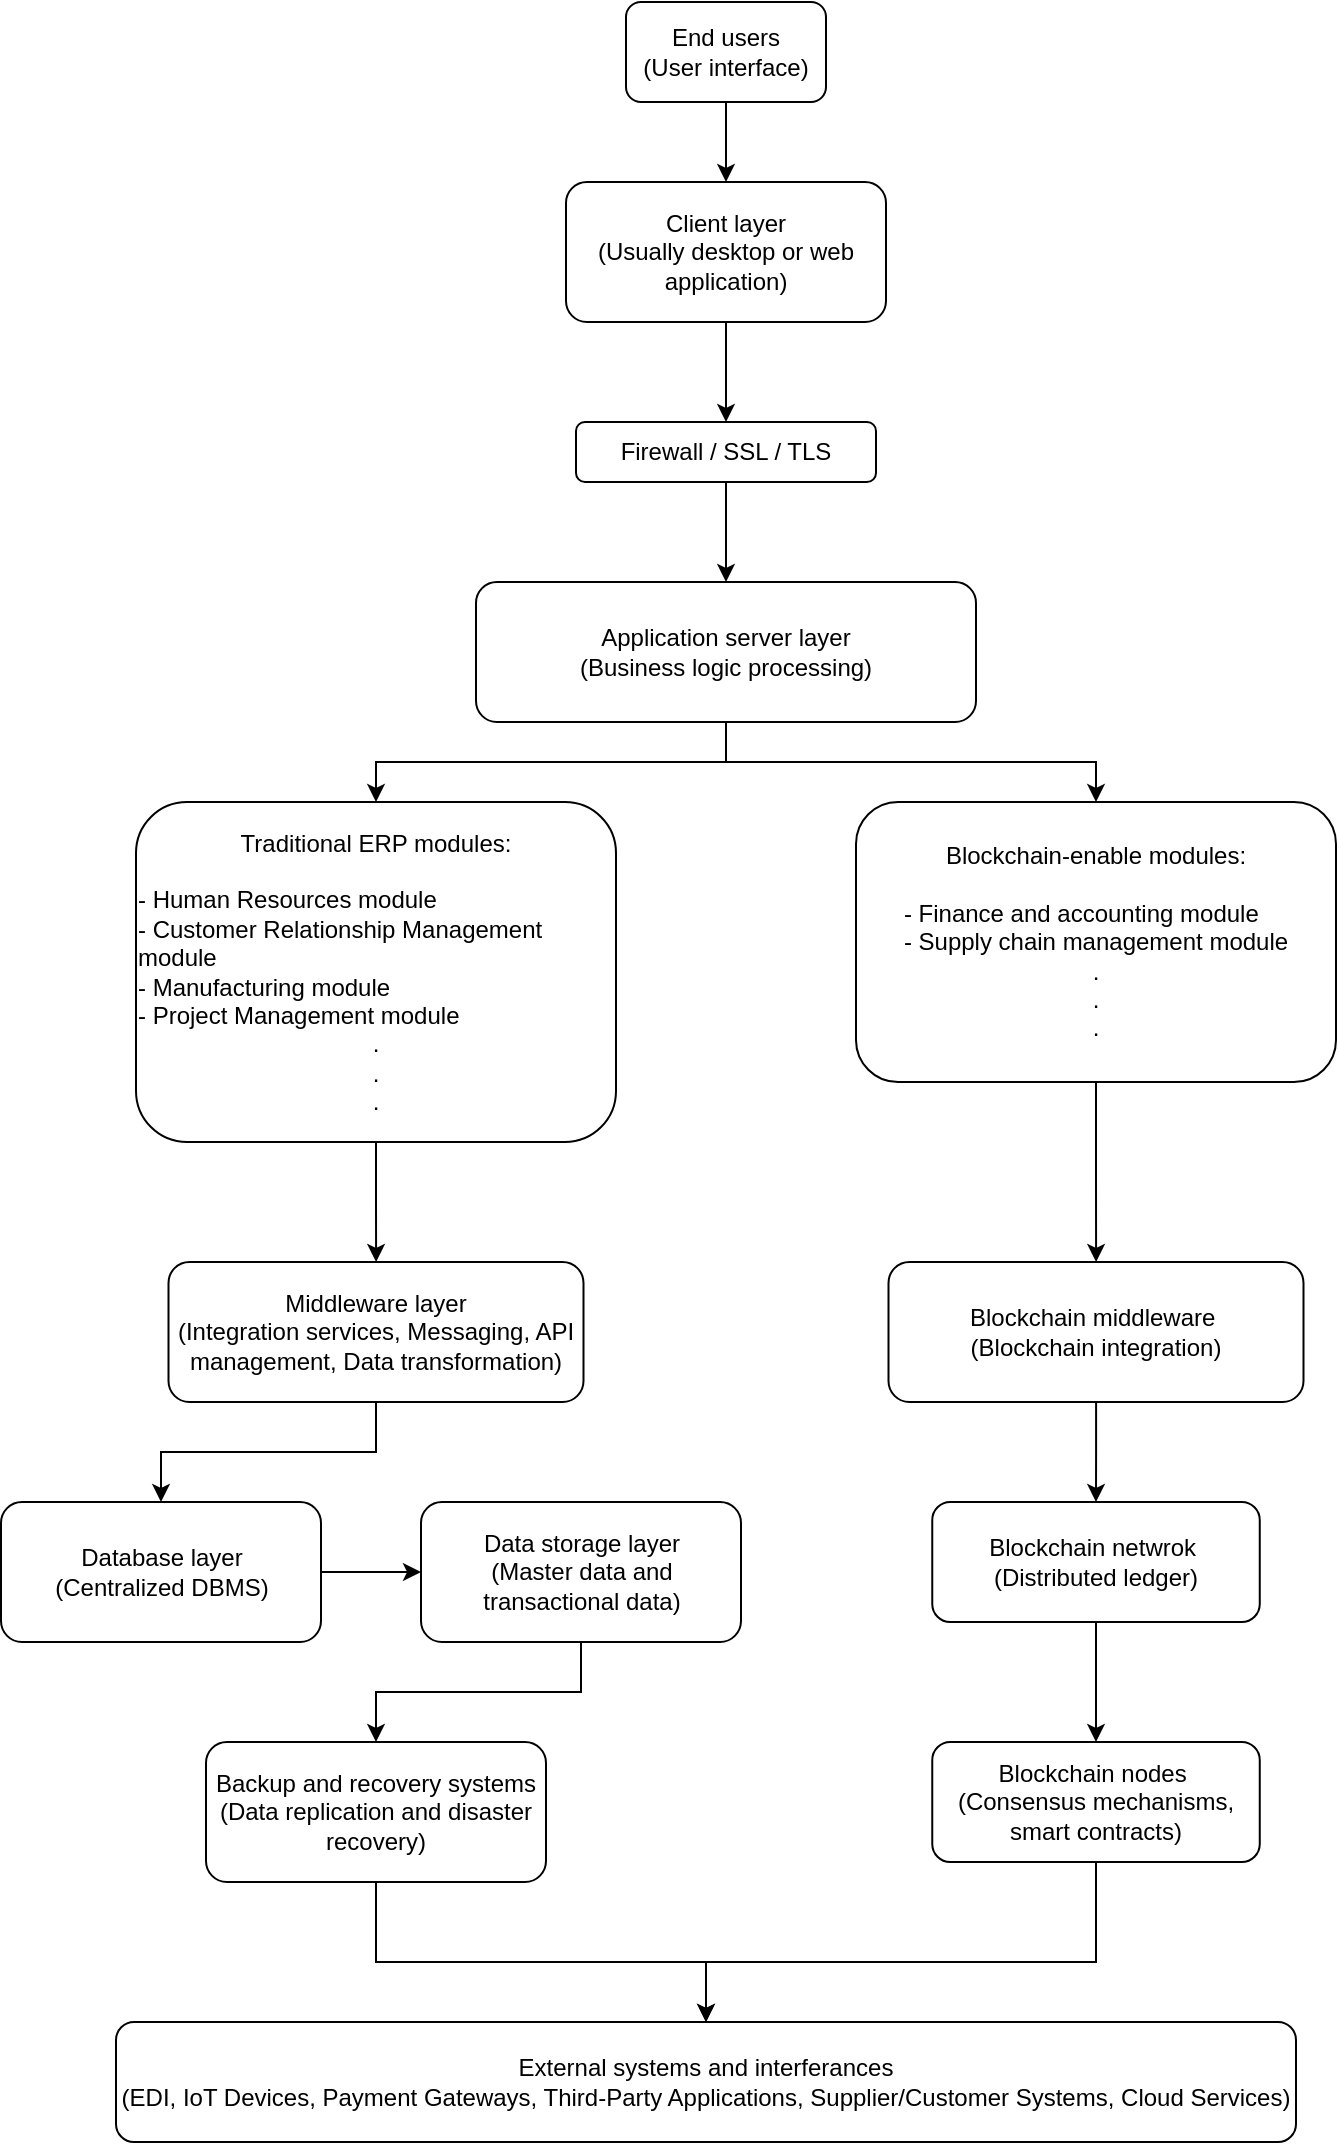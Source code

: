 <mxfile version="24.9.2">
  <diagram name="Página-1" id="eVaQWZCv_OkDyne9O0UG">
    <mxGraphModel dx="1883" dy="1202" grid="1" gridSize="10" guides="1" tooltips="1" connect="1" arrows="1" fold="1" page="1" pageScale="1" pageWidth="827" pageHeight="1169" math="0" shadow="0">
      <root>
        <mxCell id="0" />
        <mxCell id="1" parent="0" />
        <mxCell id="e-T537T6jsOM0UeFVPEj-2" style="edgeStyle=orthogonalEdgeStyle;rounded=0;orthogonalLoop=1;jettySize=auto;html=1;exitX=0.5;exitY=1;exitDx=0;exitDy=0;entryX=0.5;entryY=0;entryDx=0;entryDy=0;" edge="1" parent="1" source="e-T537T6jsOM0UeFVPEj-3" target="e-T537T6jsOM0UeFVPEj-5">
          <mxGeometry relative="1" as="geometry" />
        </mxCell>
        <mxCell id="e-T537T6jsOM0UeFVPEj-3" value="End users&lt;br&gt;(User interface)" style="rounded=1;whiteSpace=wrap;html=1;" vertex="1" parent="1">
          <mxGeometry x="365" y="40" width="100" height="50" as="geometry" />
        </mxCell>
        <mxCell id="e-T537T6jsOM0UeFVPEj-4" style="edgeStyle=orthogonalEdgeStyle;rounded=0;orthogonalLoop=1;jettySize=auto;html=1;exitX=0.5;exitY=1;exitDx=0;exitDy=0;entryX=0.5;entryY=0;entryDx=0;entryDy=0;" edge="1" parent="1" source="e-T537T6jsOM0UeFVPEj-5" target="e-T537T6jsOM0UeFVPEj-7">
          <mxGeometry relative="1" as="geometry" />
        </mxCell>
        <mxCell id="e-T537T6jsOM0UeFVPEj-5" value="Client layer&lt;div&gt;(Usually desktop or web application)&lt;/div&gt;" style="rounded=1;whiteSpace=wrap;html=1;" vertex="1" parent="1">
          <mxGeometry x="335" y="130" width="160" height="70" as="geometry" />
        </mxCell>
        <mxCell id="e-T537T6jsOM0UeFVPEj-6" value="" style="edgeStyle=orthogonalEdgeStyle;rounded=0;orthogonalLoop=1;jettySize=auto;html=1;" edge="1" parent="1" source="e-T537T6jsOM0UeFVPEj-7" target="e-T537T6jsOM0UeFVPEj-8">
          <mxGeometry relative="1" as="geometry" />
        </mxCell>
        <mxCell id="e-T537T6jsOM0UeFVPEj-7" value="Firewall / SSL / TLS" style="rounded=1;whiteSpace=wrap;html=1;" vertex="1" parent="1">
          <mxGeometry x="340" y="250" width="150" height="30" as="geometry" />
        </mxCell>
        <mxCell id="e-T537T6jsOM0UeFVPEj-12" style="edgeStyle=orthogonalEdgeStyle;rounded=0;orthogonalLoop=1;jettySize=auto;html=1;exitX=0.5;exitY=1;exitDx=0;exitDy=0;entryX=0.5;entryY=0;entryDx=0;entryDy=0;" edge="1" parent="1" source="e-T537T6jsOM0UeFVPEj-8" target="e-T537T6jsOM0UeFVPEj-9">
          <mxGeometry relative="1" as="geometry" />
        </mxCell>
        <mxCell id="e-T537T6jsOM0UeFVPEj-13" style="edgeStyle=orthogonalEdgeStyle;rounded=0;orthogonalLoop=1;jettySize=auto;html=1;exitX=0.5;exitY=1;exitDx=0;exitDy=0;entryX=0.5;entryY=0;entryDx=0;entryDy=0;" edge="1" parent="1" source="e-T537T6jsOM0UeFVPEj-8" target="e-T537T6jsOM0UeFVPEj-10">
          <mxGeometry relative="1" as="geometry" />
        </mxCell>
        <mxCell id="e-T537T6jsOM0UeFVPEj-8" value="Application server layer&lt;div&gt;(Business logic processing)&lt;/div&gt;" style="rounded=1;whiteSpace=wrap;html=1;" vertex="1" parent="1">
          <mxGeometry x="290" y="330" width="250" height="70" as="geometry" />
        </mxCell>
        <mxCell id="e-T537T6jsOM0UeFVPEj-21" value="" style="edgeStyle=orthogonalEdgeStyle;rounded=0;orthogonalLoop=1;jettySize=auto;html=1;" edge="1" parent="1" source="e-T537T6jsOM0UeFVPEj-9" target="e-T537T6jsOM0UeFVPEj-15">
          <mxGeometry relative="1" as="geometry" />
        </mxCell>
        <mxCell id="e-T537T6jsOM0UeFVPEj-9" value="Traditional ERP modules:&lt;div&gt;&lt;br&gt;&lt;div style=&quot;text-align: left;&quot;&gt;- Human Resources module&lt;/div&gt;&lt;div style=&quot;text-align: left;&quot;&gt;- Customer Relationship Management module&lt;/div&gt;&lt;div style=&quot;text-align: left;&quot;&gt;- Manufacturing module&lt;/div&gt;&lt;/div&gt;&lt;div style=&quot;text-align: left;&quot;&gt;- Project Management module&lt;/div&gt;&lt;div style=&quot;&quot;&gt;.&lt;/div&gt;&lt;div style=&quot;&quot;&gt;.&lt;/div&gt;&lt;div style=&quot;&quot;&gt;.&lt;/div&gt;" style="rounded=1;whiteSpace=wrap;html=1;" vertex="1" parent="1">
          <mxGeometry x="120" y="440" width="240" height="170" as="geometry" />
        </mxCell>
        <mxCell id="e-T537T6jsOM0UeFVPEj-28" value="" style="edgeStyle=orthogonalEdgeStyle;rounded=0;orthogonalLoop=1;jettySize=auto;html=1;" edge="1" parent="1" source="e-T537T6jsOM0UeFVPEj-10" target="e-T537T6jsOM0UeFVPEj-25">
          <mxGeometry relative="1" as="geometry" />
        </mxCell>
        <mxCell id="e-T537T6jsOM0UeFVPEj-10" value="Blockchain-enable modules:&lt;div&gt;&lt;br&gt;&lt;div style=&quot;text-align: left;&quot;&gt;- Finance and accounting module&lt;/div&gt;&lt;div style=&quot;text-align: left;&quot;&gt;- Supply chain management module&lt;/div&gt;&lt;/div&gt;&lt;div style=&quot;&quot;&gt;.&lt;/div&gt;&lt;div style=&quot;&quot;&gt;.&lt;/div&gt;&lt;div style=&quot;&quot;&gt;.&lt;/div&gt;" style="rounded=1;whiteSpace=wrap;html=1;" vertex="1" parent="1">
          <mxGeometry x="480" y="440" width="240" height="140" as="geometry" />
        </mxCell>
        <mxCell id="e-T537T6jsOM0UeFVPEj-14" style="edgeStyle=orthogonalEdgeStyle;rounded=0;orthogonalLoop=1;jettySize=auto;html=1;exitX=0.5;exitY=1;exitDx=0;exitDy=0;entryX=0.5;entryY=0;entryDx=0;entryDy=0;" edge="1" parent="1" source="e-T537T6jsOM0UeFVPEj-15" target="e-T537T6jsOM0UeFVPEj-17">
          <mxGeometry relative="1" as="geometry" />
        </mxCell>
        <mxCell id="e-T537T6jsOM0UeFVPEj-15" value="&lt;div&gt;Middleware layer&lt;/div&gt;&lt;div&gt;(Integration services, Messaging, API management, Data transformation)&lt;/div&gt;" style="rounded=1;whiteSpace=wrap;html=1;" vertex="1" parent="1">
          <mxGeometry x="136.25" y="670" width="207.5" height="70" as="geometry" />
        </mxCell>
        <mxCell id="e-T537T6jsOM0UeFVPEj-16" value="" style="edgeStyle=orthogonalEdgeStyle;rounded=0;orthogonalLoop=1;jettySize=auto;html=1;" edge="1" parent="1" source="e-T537T6jsOM0UeFVPEj-17" target="e-T537T6jsOM0UeFVPEj-19">
          <mxGeometry relative="1" as="geometry" />
        </mxCell>
        <mxCell id="e-T537T6jsOM0UeFVPEj-17" value="Database layer&lt;div&gt;(Centralized DBMS)&lt;/div&gt;" style="rounded=1;whiteSpace=wrap;html=1;" vertex="1" parent="1">
          <mxGeometry x="52.5" y="790" width="160" height="70" as="geometry" />
        </mxCell>
        <mxCell id="e-T537T6jsOM0UeFVPEj-18" value="" style="edgeStyle=orthogonalEdgeStyle;rounded=0;orthogonalLoop=1;jettySize=auto;html=1;" edge="1" parent="1" source="e-T537T6jsOM0UeFVPEj-19" target="e-T537T6jsOM0UeFVPEj-20">
          <mxGeometry relative="1" as="geometry" />
        </mxCell>
        <mxCell id="e-T537T6jsOM0UeFVPEj-19" value="Data storage layer&lt;div&gt;(Master data and transactional data)&lt;/div&gt;" style="rounded=1;whiteSpace=wrap;html=1;" vertex="1" parent="1">
          <mxGeometry x="262.5" y="790" width="160" height="70" as="geometry" />
        </mxCell>
        <mxCell id="e-T537T6jsOM0UeFVPEj-24" value="" style="edgeStyle=orthogonalEdgeStyle;rounded=0;orthogonalLoop=1;jettySize=auto;html=1;" edge="1" parent="1" source="e-T537T6jsOM0UeFVPEj-20" target="e-T537T6jsOM0UeFVPEj-23">
          <mxGeometry relative="1" as="geometry">
            <Array as="points">
              <mxPoint x="240" y="1020" />
              <mxPoint x="405" y="1020" />
            </Array>
          </mxGeometry>
        </mxCell>
        <mxCell id="e-T537T6jsOM0UeFVPEj-20" value="Backup and recovery systems&lt;div&gt;(Data replication and disaster recovery)&lt;/div&gt;" style="rounded=1;whiteSpace=wrap;html=1;" vertex="1" parent="1">
          <mxGeometry x="155" y="910" width="170" height="70" as="geometry" />
        </mxCell>
        <mxCell id="e-T537T6jsOM0UeFVPEj-23" value="External systems and interferances&lt;div&gt;(EDI, IoT Devices, Payment Gateways, Third-Party Applications,&amp;nbsp;Supplier/Customer Systems, Cloud Services)&lt;/div&gt;" style="rounded=1;whiteSpace=wrap;html=1;" vertex="1" parent="1">
          <mxGeometry x="110" y="1050" width="590" height="60" as="geometry" />
        </mxCell>
        <mxCell id="e-T537T6jsOM0UeFVPEj-29" value="" style="edgeStyle=orthogonalEdgeStyle;rounded=0;orthogonalLoop=1;jettySize=auto;html=1;" edge="1" parent="1" source="e-T537T6jsOM0UeFVPEj-25" target="e-T537T6jsOM0UeFVPEj-26">
          <mxGeometry relative="1" as="geometry" />
        </mxCell>
        <mxCell id="e-T537T6jsOM0UeFVPEj-25" value="&lt;div&gt;Blockchain middleware&amp;nbsp;&lt;/div&gt;&lt;div&gt;(Blockchain integration)&lt;/div&gt;" style="rounded=1;whiteSpace=wrap;html=1;align=center;" vertex="1" parent="1">
          <mxGeometry x="496.25" y="670" width="207.5" height="70" as="geometry" />
        </mxCell>
        <mxCell id="e-T537T6jsOM0UeFVPEj-30" value="" style="edgeStyle=orthogonalEdgeStyle;rounded=0;orthogonalLoop=1;jettySize=auto;html=1;" edge="1" parent="1" source="e-T537T6jsOM0UeFVPEj-26" target="e-T537T6jsOM0UeFVPEj-27">
          <mxGeometry relative="1" as="geometry" />
        </mxCell>
        <mxCell id="e-T537T6jsOM0UeFVPEj-26" value="&lt;div&gt;Blockchain netwrok&amp;nbsp;&lt;/div&gt;&lt;div&gt;(Distributed ledger)&lt;/div&gt;" style="rounded=1;whiteSpace=wrap;html=1;align=center;" vertex="1" parent="1">
          <mxGeometry x="518.13" y="790" width="163.75" height="60" as="geometry" />
        </mxCell>
        <mxCell id="e-T537T6jsOM0UeFVPEj-31" value="" style="edgeStyle=orthogonalEdgeStyle;rounded=0;orthogonalLoop=1;jettySize=auto;html=1;" edge="1" parent="1" source="e-T537T6jsOM0UeFVPEj-27" target="e-T537T6jsOM0UeFVPEj-23">
          <mxGeometry relative="1" as="geometry">
            <Array as="points">
              <mxPoint x="600" y="1020" />
              <mxPoint x="405" y="1020" />
            </Array>
          </mxGeometry>
        </mxCell>
        <mxCell id="e-T537T6jsOM0UeFVPEj-27" value="&lt;div&gt;Blockchain nodes&amp;nbsp;&lt;/div&gt;&lt;div&gt;(Consensus mechanisms, smart contracts)&lt;/div&gt;" style="rounded=1;whiteSpace=wrap;html=1;align=center;" vertex="1" parent="1">
          <mxGeometry x="518.13" y="910" width="163.75" height="60" as="geometry" />
        </mxCell>
      </root>
    </mxGraphModel>
  </diagram>
</mxfile>
